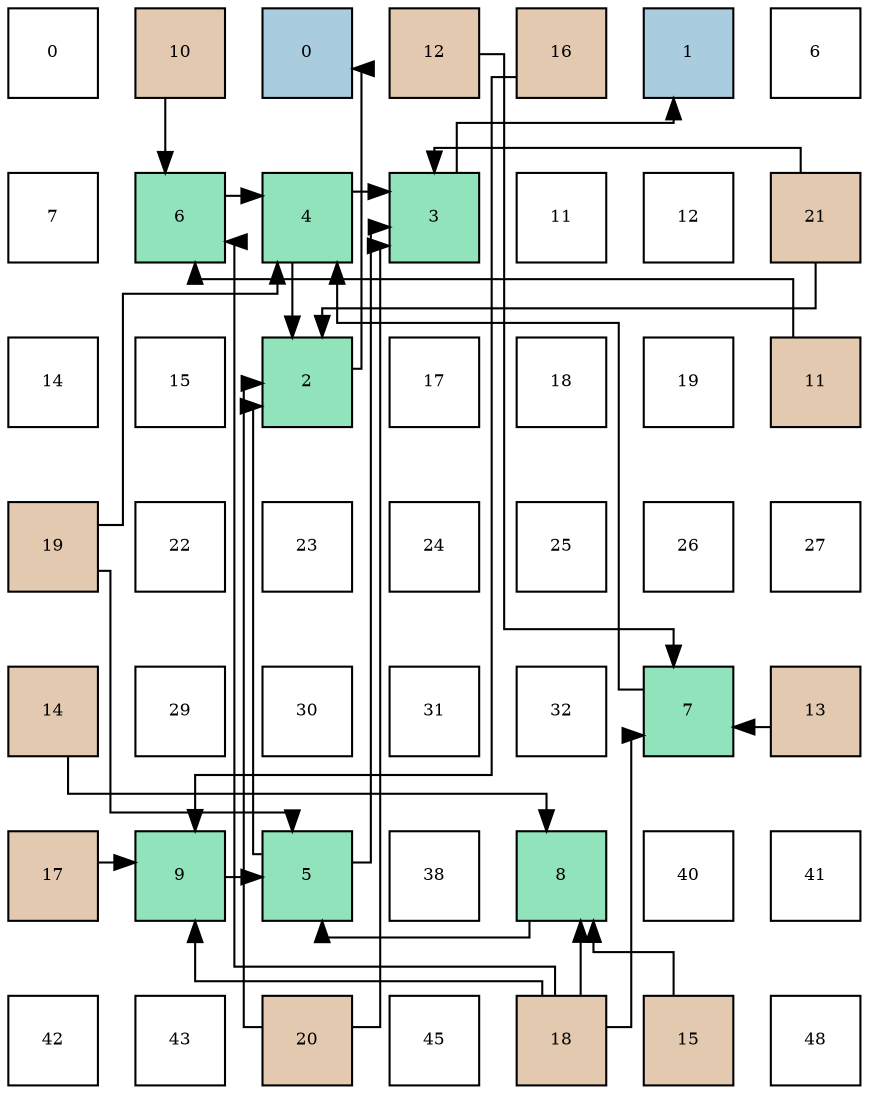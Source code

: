 digraph layout{
 rankdir=TB;
 splines=ortho;
 node [style=filled shape=square fixedsize=true width=0.6];
0[label="0", fontsize=8, fillcolor="#ffffff"];
1[label="10", fontsize=8, fillcolor="#e3c9af"];
2[label="0", fontsize=8, fillcolor="#a9ccde"];
3[label="12", fontsize=8, fillcolor="#e3c9af"];
4[label="16", fontsize=8, fillcolor="#e3c9af"];
5[label="1", fontsize=8, fillcolor="#a9ccde"];
6[label="6", fontsize=8, fillcolor="#ffffff"];
7[label="7", fontsize=8, fillcolor="#ffffff"];
8[label="6", fontsize=8, fillcolor="#91e3bb"];
9[label="4", fontsize=8, fillcolor="#91e3bb"];
10[label="3", fontsize=8, fillcolor="#91e3bb"];
11[label="11", fontsize=8, fillcolor="#ffffff"];
12[label="12", fontsize=8, fillcolor="#ffffff"];
13[label="21", fontsize=8, fillcolor="#e3c9af"];
14[label="14", fontsize=8, fillcolor="#ffffff"];
15[label="15", fontsize=8, fillcolor="#ffffff"];
16[label="2", fontsize=8, fillcolor="#91e3bb"];
17[label="17", fontsize=8, fillcolor="#ffffff"];
18[label="18", fontsize=8, fillcolor="#ffffff"];
19[label="19", fontsize=8, fillcolor="#ffffff"];
20[label="11", fontsize=8, fillcolor="#e3c9af"];
21[label="19", fontsize=8, fillcolor="#e3c9af"];
22[label="22", fontsize=8, fillcolor="#ffffff"];
23[label="23", fontsize=8, fillcolor="#ffffff"];
24[label="24", fontsize=8, fillcolor="#ffffff"];
25[label="25", fontsize=8, fillcolor="#ffffff"];
26[label="26", fontsize=8, fillcolor="#ffffff"];
27[label="27", fontsize=8, fillcolor="#ffffff"];
28[label="14", fontsize=8, fillcolor="#e3c9af"];
29[label="29", fontsize=8, fillcolor="#ffffff"];
30[label="30", fontsize=8, fillcolor="#ffffff"];
31[label="31", fontsize=8, fillcolor="#ffffff"];
32[label="32", fontsize=8, fillcolor="#ffffff"];
33[label="7", fontsize=8, fillcolor="#91e3bb"];
34[label="13", fontsize=8, fillcolor="#e3c9af"];
35[label="17", fontsize=8, fillcolor="#e3c9af"];
36[label="9", fontsize=8, fillcolor="#91e3bb"];
37[label="5", fontsize=8, fillcolor="#91e3bb"];
38[label="38", fontsize=8, fillcolor="#ffffff"];
39[label="8", fontsize=8, fillcolor="#91e3bb"];
40[label="40", fontsize=8, fillcolor="#ffffff"];
41[label="41", fontsize=8, fillcolor="#ffffff"];
42[label="42", fontsize=8, fillcolor="#ffffff"];
43[label="43", fontsize=8, fillcolor="#ffffff"];
44[label="20", fontsize=8, fillcolor="#e3c9af"];
45[label="45", fontsize=8, fillcolor="#ffffff"];
46[label="18", fontsize=8, fillcolor="#e3c9af"];
47[label="15", fontsize=8, fillcolor="#e3c9af"];
48[label="48", fontsize=8, fillcolor="#ffffff"];
edge [constraint=false, style=vis];16 -> 2;
10 -> 5;
9 -> 16;
9 -> 10;
37 -> 16;
37 -> 10;
8 -> 9;
33 -> 9;
39 -> 37;
36 -> 37;
1 -> 8;
20 -> 8;
3 -> 33;
34 -> 33;
28 -> 39;
47 -> 39;
4 -> 36;
35 -> 36;
46 -> 8;
46 -> 33;
46 -> 39;
46 -> 36;
21 -> 9;
21 -> 37;
44 -> 16;
44 -> 10;
13 -> 16;
13 -> 10;
edge [constraint=true, style=invis];
0 -> 7 -> 14 -> 21 -> 28 -> 35 -> 42;
1 -> 8 -> 15 -> 22 -> 29 -> 36 -> 43;
2 -> 9 -> 16 -> 23 -> 30 -> 37 -> 44;
3 -> 10 -> 17 -> 24 -> 31 -> 38 -> 45;
4 -> 11 -> 18 -> 25 -> 32 -> 39 -> 46;
5 -> 12 -> 19 -> 26 -> 33 -> 40 -> 47;
6 -> 13 -> 20 -> 27 -> 34 -> 41 -> 48;
rank = same {0 -> 1 -> 2 -> 3 -> 4 -> 5 -> 6};
rank = same {7 -> 8 -> 9 -> 10 -> 11 -> 12 -> 13};
rank = same {14 -> 15 -> 16 -> 17 -> 18 -> 19 -> 20};
rank = same {21 -> 22 -> 23 -> 24 -> 25 -> 26 -> 27};
rank = same {28 -> 29 -> 30 -> 31 -> 32 -> 33 -> 34};
rank = same {35 -> 36 -> 37 -> 38 -> 39 -> 40 -> 41};
rank = same {42 -> 43 -> 44 -> 45 -> 46 -> 47 -> 48};
}